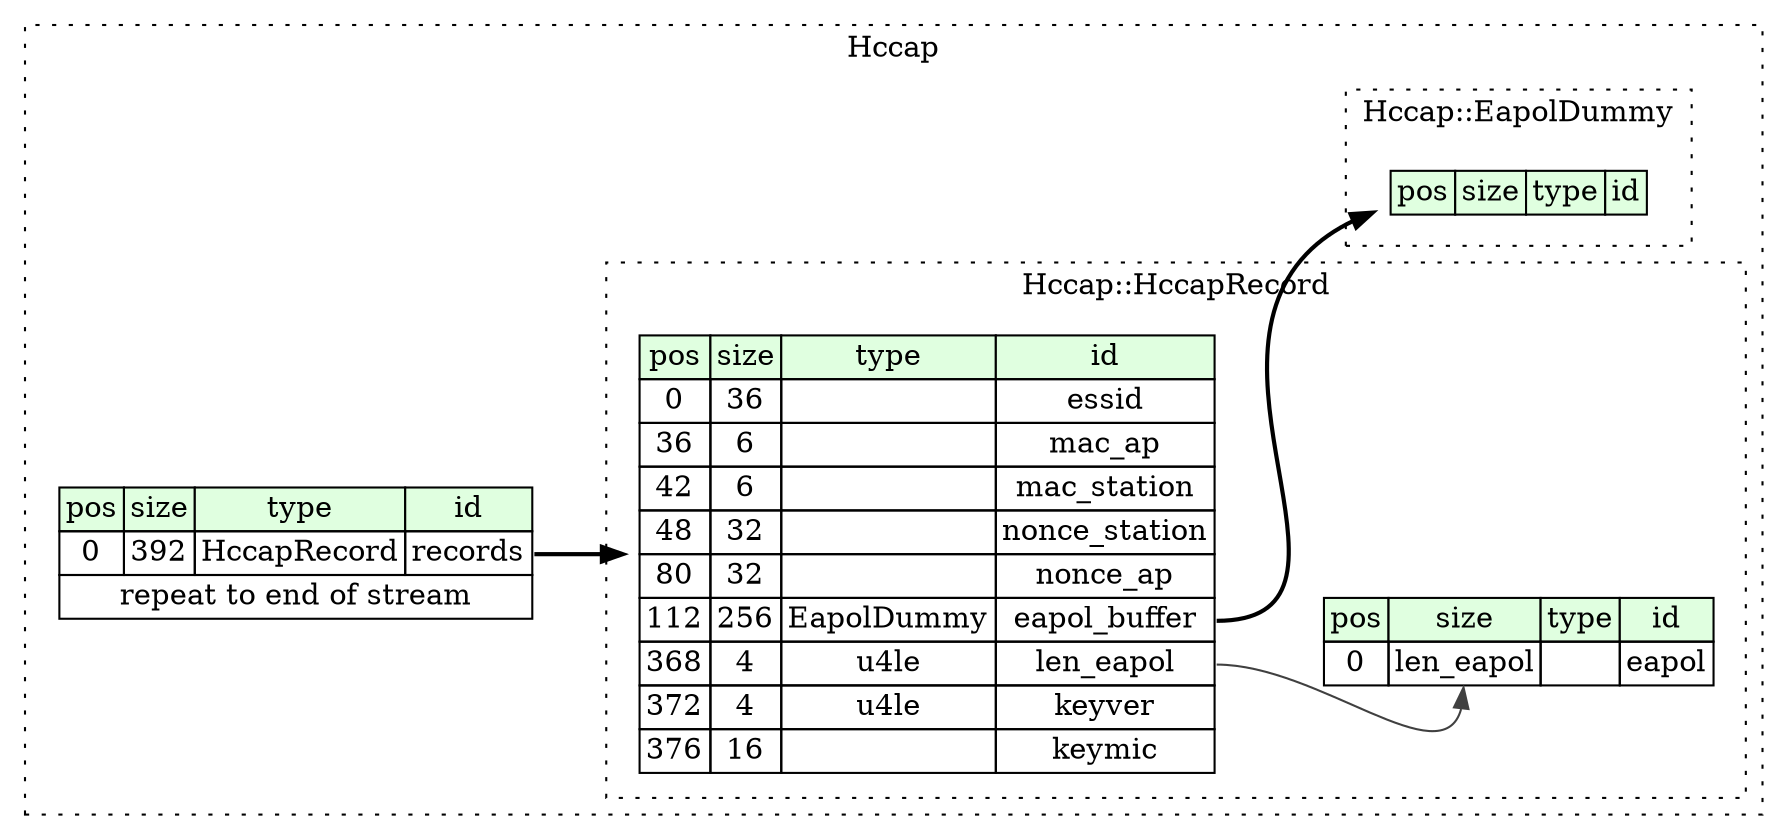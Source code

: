digraph {
	rankdir=LR;
	node [shape=plaintext];
	subgraph cluster__hccap {
		label="Hccap";
		graph[style=dotted];

		hccap__seq [label=<<TABLE BORDER="0" CELLBORDER="1" CELLSPACING="0">
			<TR><TD BGCOLOR="#E0FFE0">pos</TD><TD BGCOLOR="#E0FFE0">size</TD><TD BGCOLOR="#E0FFE0">type</TD><TD BGCOLOR="#E0FFE0">id</TD></TR>
			<TR><TD PORT="records_pos">0</TD><TD PORT="records_size">392</TD><TD>HccapRecord</TD><TD PORT="records_type">records</TD></TR>
			<TR><TD COLSPAN="4" PORT="records__repeat">repeat to end of stream</TD></TR>
		</TABLE>>];
		subgraph cluster__hccap_record {
			label="Hccap::HccapRecord";
			graph[style=dotted];

			hccap_record__seq [label=<<TABLE BORDER="0" CELLBORDER="1" CELLSPACING="0">
				<TR><TD BGCOLOR="#E0FFE0">pos</TD><TD BGCOLOR="#E0FFE0">size</TD><TD BGCOLOR="#E0FFE0">type</TD><TD BGCOLOR="#E0FFE0">id</TD></TR>
				<TR><TD PORT="essid_pos">0</TD><TD PORT="essid_size">36</TD><TD></TD><TD PORT="essid_type">essid</TD></TR>
				<TR><TD PORT="mac_ap_pos">36</TD><TD PORT="mac_ap_size">6</TD><TD></TD><TD PORT="mac_ap_type">mac_ap</TD></TR>
				<TR><TD PORT="mac_station_pos">42</TD><TD PORT="mac_station_size">6</TD><TD></TD><TD PORT="mac_station_type">mac_station</TD></TR>
				<TR><TD PORT="nonce_station_pos">48</TD><TD PORT="nonce_station_size">32</TD><TD></TD><TD PORT="nonce_station_type">nonce_station</TD></TR>
				<TR><TD PORT="nonce_ap_pos">80</TD><TD PORT="nonce_ap_size">32</TD><TD></TD><TD PORT="nonce_ap_type">nonce_ap</TD></TR>
				<TR><TD PORT="eapol_buffer_pos">112</TD><TD PORT="eapol_buffer_size">256</TD><TD>EapolDummy</TD><TD PORT="eapol_buffer_type">eapol_buffer</TD></TR>
				<TR><TD PORT="len_eapol_pos">368</TD><TD PORT="len_eapol_size">4</TD><TD>u4le</TD><TD PORT="len_eapol_type">len_eapol</TD></TR>
				<TR><TD PORT="keyver_pos">372</TD><TD PORT="keyver_size">4</TD><TD>u4le</TD><TD PORT="keyver_type">keyver</TD></TR>
				<TR><TD PORT="keymic_pos">376</TD><TD PORT="keymic_size">16</TD><TD></TD><TD PORT="keymic_type">keymic</TD></TR>
			</TABLE>>];
			hccap_record__inst__eapol [label=<<TABLE BORDER="0" CELLBORDER="1" CELLSPACING="0">
				<TR><TD BGCOLOR="#E0FFE0">pos</TD><TD BGCOLOR="#E0FFE0">size</TD><TD BGCOLOR="#E0FFE0">type</TD><TD BGCOLOR="#E0FFE0">id</TD></TR>
				<TR><TD PORT="eapol_pos">0</TD><TD PORT="eapol_size">len_eapol</TD><TD></TD><TD PORT="eapol_type">eapol</TD></TR>
			</TABLE>>];
		}
		subgraph cluster__eapol_dummy {
			label="Hccap::EapolDummy";
			graph[style=dotted];

			eapol_dummy__seq [label=<<TABLE BORDER="0" CELLBORDER="1" CELLSPACING="0">
				<TR><TD BGCOLOR="#E0FFE0">pos</TD><TD BGCOLOR="#E0FFE0">size</TD><TD BGCOLOR="#E0FFE0">type</TD><TD BGCOLOR="#E0FFE0">id</TD></TR>
			</TABLE>>];
		}
	}
	hccap__seq:records_type -> hccap_record__seq [style=bold];
	hccap_record__seq:eapol_buffer_type -> eapol_dummy__seq [style=bold];
	hccap_record__seq:len_eapol_type -> hccap_record__inst__eapol:eapol_size [color="#404040"];
}
